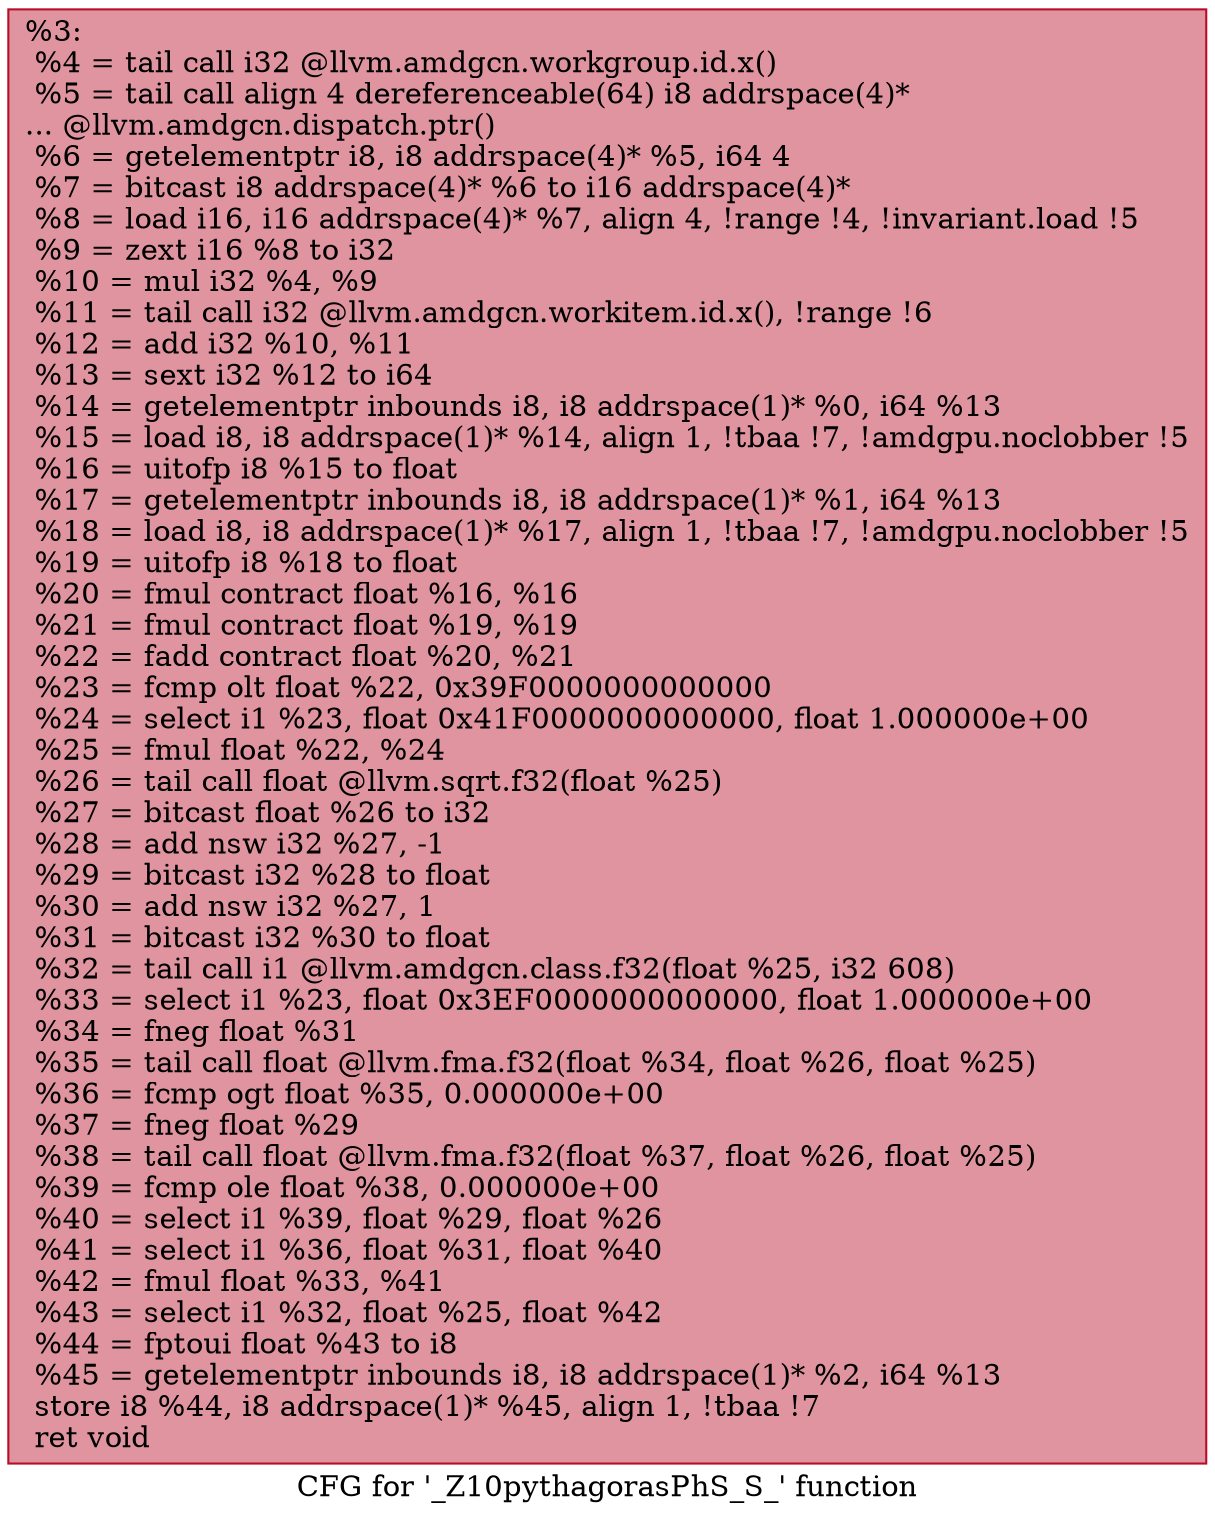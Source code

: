 digraph "CFG for '_Z10pythagorasPhS_S_' function" {
	label="CFG for '_Z10pythagorasPhS_S_' function";

	Node0x5cbb190 [shape=record,color="#b70d28ff", style=filled, fillcolor="#b70d2870",label="{%3:\l  %4 = tail call i32 @llvm.amdgcn.workgroup.id.x()\l  %5 = tail call align 4 dereferenceable(64) i8 addrspace(4)*\l... @llvm.amdgcn.dispatch.ptr()\l  %6 = getelementptr i8, i8 addrspace(4)* %5, i64 4\l  %7 = bitcast i8 addrspace(4)* %6 to i16 addrspace(4)*\l  %8 = load i16, i16 addrspace(4)* %7, align 4, !range !4, !invariant.load !5\l  %9 = zext i16 %8 to i32\l  %10 = mul i32 %4, %9\l  %11 = tail call i32 @llvm.amdgcn.workitem.id.x(), !range !6\l  %12 = add i32 %10, %11\l  %13 = sext i32 %12 to i64\l  %14 = getelementptr inbounds i8, i8 addrspace(1)* %0, i64 %13\l  %15 = load i8, i8 addrspace(1)* %14, align 1, !tbaa !7, !amdgpu.noclobber !5\l  %16 = uitofp i8 %15 to float\l  %17 = getelementptr inbounds i8, i8 addrspace(1)* %1, i64 %13\l  %18 = load i8, i8 addrspace(1)* %17, align 1, !tbaa !7, !amdgpu.noclobber !5\l  %19 = uitofp i8 %18 to float\l  %20 = fmul contract float %16, %16\l  %21 = fmul contract float %19, %19\l  %22 = fadd contract float %20, %21\l  %23 = fcmp olt float %22, 0x39F0000000000000\l  %24 = select i1 %23, float 0x41F0000000000000, float 1.000000e+00\l  %25 = fmul float %22, %24\l  %26 = tail call float @llvm.sqrt.f32(float %25)\l  %27 = bitcast float %26 to i32\l  %28 = add nsw i32 %27, -1\l  %29 = bitcast i32 %28 to float\l  %30 = add nsw i32 %27, 1\l  %31 = bitcast i32 %30 to float\l  %32 = tail call i1 @llvm.amdgcn.class.f32(float %25, i32 608)\l  %33 = select i1 %23, float 0x3EF0000000000000, float 1.000000e+00\l  %34 = fneg float %31\l  %35 = tail call float @llvm.fma.f32(float %34, float %26, float %25)\l  %36 = fcmp ogt float %35, 0.000000e+00\l  %37 = fneg float %29\l  %38 = tail call float @llvm.fma.f32(float %37, float %26, float %25)\l  %39 = fcmp ole float %38, 0.000000e+00\l  %40 = select i1 %39, float %29, float %26\l  %41 = select i1 %36, float %31, float %40\l  %42 = fmul float %33, %41\l  %43 = select i1 %32, float %25, float %42\l  %44 = fptoui float %43 to i8\l  %45 = getelementptr inbounds i8, i8 addrspace(1)* %2, i64 %13\l  store i8 %44, i8 addrspace(1)* %45, align 1, !tbaa !7\l  ret void\l}"];
}
